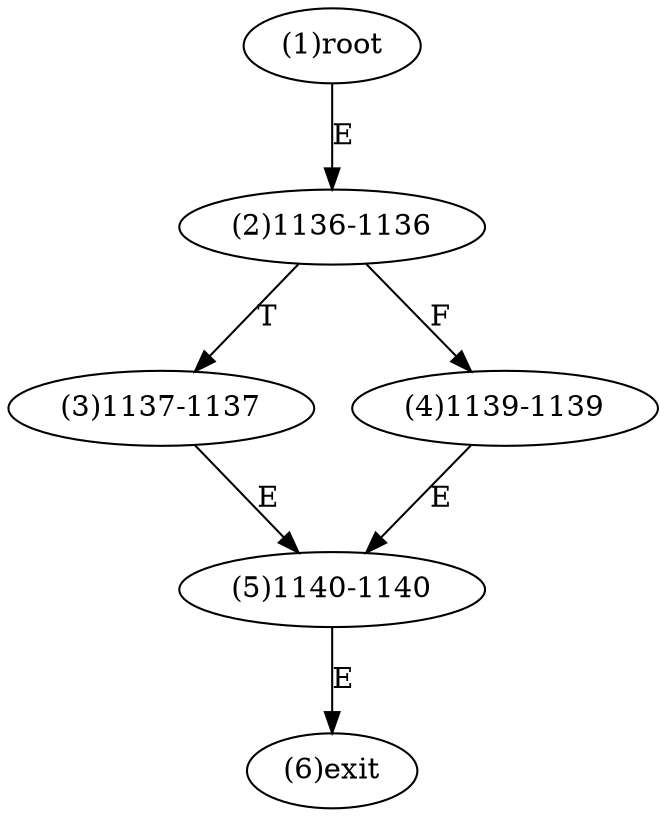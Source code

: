 digraph "" { 
1[ label="(1)root"];
2[ label="(2)1136-1136"];
3[ label="(3)1137-1137"];
4[ label="(4)1139-1139"];
5[ label="(5)1140-1140"];
6[ label="(6)exit"];
1->2[ label="E"];
2->4[ label="F"];
2->3[ label="T"];
3->5[ label="E"];
4->5[ label="E"];
5->6[ label="E"];
}